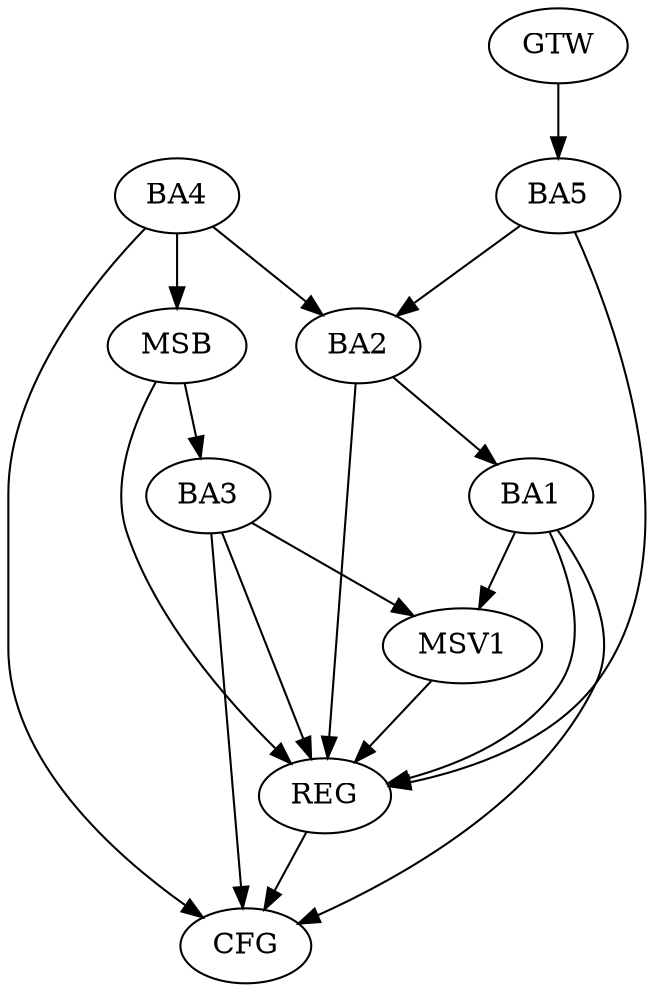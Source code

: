 strict digraph G {
  BA1 [ label="BA1" ];
  BA2 [ label="BA2" ];
  BA3 [ label="BA3" ];
  BA4 [ label="BA4" ];
  BA5 [ label="BA5" ];
  GTW [ label="GTW" ];
  REG [ label="REG" ];
  MSB [ label="MSB" ];
  CFG [ label="CFG" ];
  MSV1 [ label="MSV1" ];
  BA2 -> BA1;
  GTW -> BA5;
  BA1 -> REG;
  BA2 -> REG;
  BA3 -> REG;
  BA5 -> REG;
  BA4 -> MSB;
  MSB -> BA3;
  MSB -> REG;
  BA4 -> CFG;
  BA3 -> CFG;
  BA1 -> CFG;
  REG -> CFG;
  BA5 -> BA2;
  BA4 -> BA2;
  BA1 -> MSV1;
  BA3 -> MSV1;
  MSV1 -> REG;
}
